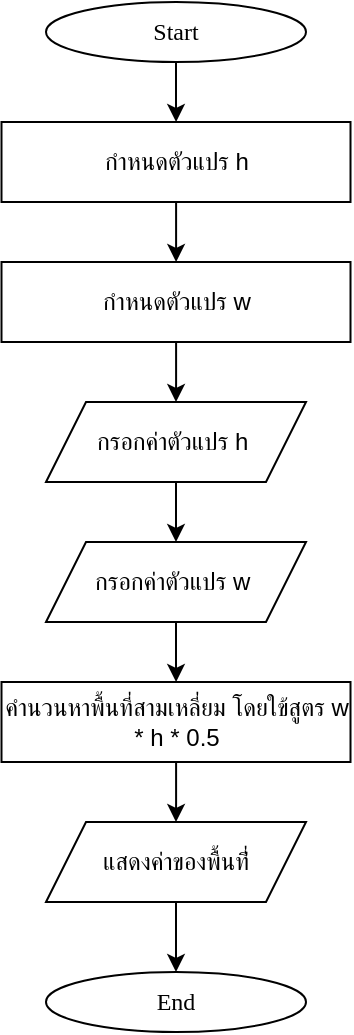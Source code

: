 <mxfile version="24.8.9">
  <diagram name="Page-1" id="FICRAAtJHhsTxM7-8eje">
    <mxGraphModel dx="1801" dy="524" grid="1" gridSize="10" guides="1" tooltips="1" connect="1" arrows="1" fold="1" page="1" pageScale="1" pageWidth="850" pageHeight="1100" math="0" shadow="0">
      <root>
        <mxCell id="0" />
        <mxCell id="1" parent="0" />
        <mxCell id="Wrpp9K8uKuNq8Yx5-f_M-4" value="" style="edgeStyle=orthogonalEdgeStyle;rounded=0;orthogonalLoop=1;jettySize=auto;html=1;" edge="1" parent="1" source="Wrpp9K8uKuNq8Yx5-f_M-1" target="Wrpp9K8uKuNq8Yx5-f_M-2">
          <mxGeometry relative="1" as="geometry" />
        </mxCell>
        <mxCell id="Wrpp9K8uKuNq8Yx5-f_M-1" value="&lt;font data-font-src=&quot;https://fonts.googleapis.com/css?family=Sarabun&quot; face=&quot;Sarabun&quot;&gt;Start&lt;/font&gt;" style="ellipse;whiteSpace=wrap;html=1;" vertex="1" parent="1">
          <mxGeometry x="-530.0" y="50" width="130" height="30" as="geometry" />
        </mxCell>
        <mxCell id="Wrpp9K8uKuNq8Yx5-f_M-6" value="" style="edgeStyle=orthogonalEdgeStyle;rounded=0;orthogonalLoop=1;jettySize=auto;html=1;" edge="1" parent="1" source="Wrpp9K8uKuNq8Yx5-f_M-2" target="Wrpp9K8uKuNq8Yx5-f_M-5">
          <mxGeometry relative="1" as="geometry" />
        </mxCell>
        <mxCell id="Wrpp9K8uKuNq8Yx5-f_M-2" value="กำหนดตัวแปร h" style="rounded=0;whiteSpace=wrap;html=1;" vertex="1" parent="1">
          <mxGeometry x="-552.25" y="110" width="174.5" height="40" as="geometry" />
        </mxCell>
        <mxCell id="Wrpp9K8uKuNq8Yx5-f_M-9" value="" style="edgeStyle=orthogonalEdgeStyle;rounded=0;orthogonalLoop=1;jettySize=auto;html=1;" edge="1" parent="1" source="Wrpp9K8uKuNq8Yx5-f_M-3" target="Wrpp9K8uKuNq8Yx5-f_M-8">
          <mxGeometry relative="1" as="geometry" />
        </mxCell>
        <mxCell id="Wrpp9K8uKuNq8Yx5-f_M-3" value="กรอกค่าตัวแปร h&amp;nbsp;" style="shape=parallelogram;perimeter=parallelogramPerimeter;whiteSpace=wrap;html=1;fixedSize=1;" vertex="1" parent="1">
          <mxGeometry x="-530.0" y="250" width="130" height="40" as="geometry" />
        </mxCell>
        <mxCell id="Wrpp9K8uKuNq8Yx5-f_M-7" value="" style="edgeStyle=orthogonalEdgeStyle;rounded=0;orthogonalLoop=1;jettySize=auto;html=1;" edge="1" parent="1" source="Wrpp9K8uKuNq8Yx5-f_M-5" target="Wrpp9K8uKuNq8Yx5-f_M-3">
          <mxGeometry relative="1" as="geometry" />
        </mxCell>
        <mxCell id="Wrpp9K8uKuNq8Yx5-f_M-5" value="กำหนดตัวแปร w" style="rounded=0;whiteSpace=wrap;html=1;" vertex="1" parent="1">
          <mxGeometry x="-552.25" y="180" width="174.5" height="40" as="geometry" />
        </mxCell>
        <mxCell id="Wrpp9K8uKuNq8Yx5-f_M-11" value="" style="edgeStyle=orthogonalEdgeStyle;rounded=0;orthogonalLoop=1;jettySize=auto;html=1;" edge="1" parent="1" source="Wrpp9K8uKuNq8Yx5-f_M-8" target="Wrpp9K8uKuNq8Yx5-f_M-10">
          <mxGeometry relative="1" as="geometry" />
        </mxCell>
        <mxCell id="Wrpp9K8uKuNq8Yx5-f_M-8" value="กรอกค่าตัวแปร w&amp;nbsp;" style="shape=parallelogram;perimeter=parallelogramPerimeter;whiteSpace=wrap;html=1;fixedSize=1;" vertex="1" parent="1">
          <mxGeometry x="-530.0" y="320" width="130" height="40" as="geometry" />
        </mxCell>
        <mxCell id="Wrpp9K8uKuNq8Yx5-f_M-13" value="" style="edgeStyle=orthogonalEdgeStyle;rounded=0;orthogonalLoop=1;jettySize=auto;html=1;" edge="1" parent="1" source="Wrpp9K8uKuNq8Yx5-f_M-10" target="Wrpp9K8uKuNq8Yx5-f_M-12">
          <mxGeometry relative="1" as="geometry" />
        </mxCell>
        <mxCell id="Wrpp9K8uKuNq8Yx5-f_M-10" value="คำนวนหาพื้นที่สามเหลี่ยม โดยใข้สูตร w * h * 0.5" style="rounded=0;whiteSpace=wrap;html=1;" vertex="1" parent="1">
          <mxGeometry x="-552.25" y="390" width="174.5" height="40" as="geometry" />
        </mxCell>
        <mxCell id="Wrpp9K8uKuNq8Yx5-f_M-15" value="" style="edgeStyle=orthogonalEdgeStyle;rounded=0;orthogonalLoop=1;jettySize=auto;html=1;" edge="1" parent="1" source="Wrpp9K8uKuNq8Yx5-f_M-12" target="Wrpp9K8uKuNq8Yx5-f_M-14">
          <mxGeometry relative="1" as="geometry" />
        </mxCell>
        <mxCell id="Wrpp9K8uKuNq8Yx5-f_M-12" value="แสดงค่าของพื้นที่่" style="shape=parallelogram;perimeter=parallelogramPerimeter;whiteSpace=wrap;html=1;fixedSize=1;" vertex="1" parent="1">
          <mxGeometry x="-530.0" y="460" width="130" height="40" as="geometry" />
        </mxCell>
        <mxCell id="Wrpp9K8uKuNq8Yx5-f_M-14" value="&lt;font data-font-src=&quot;https://fonts.googleapis.com/css?family=Sarabun&quot; face=&quot;Sarabun&quot;&gt;End&lt;/font&gt;" style="ellipse;whiteSpace=wrap;html=1;" vertex="1" parent="1">
          <mxGeometry x="-530.0" y="535" width="130" height="30" as="geometry" />
        </mxCell>
      </root>
    </mxGraphModel>
  </diagram>
</mxfile>
